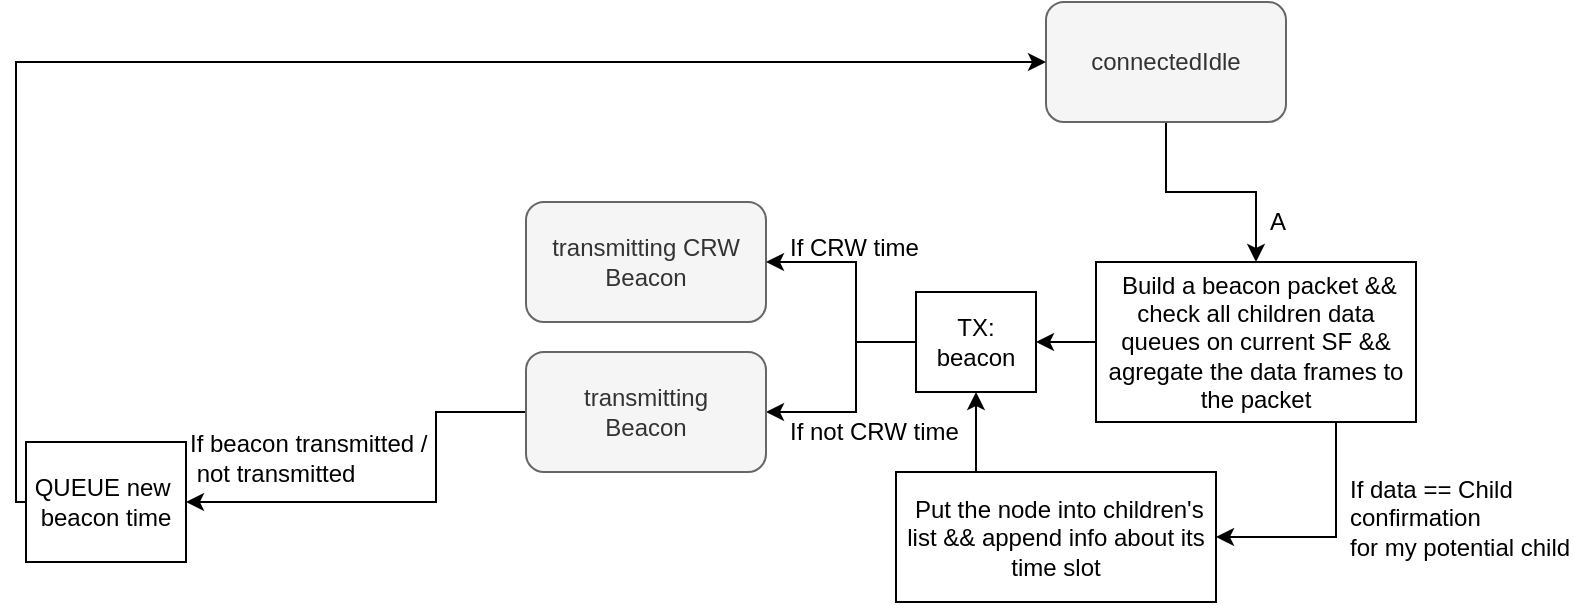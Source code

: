 <mxfile version="22.1.0" type="device">
  <diagram name="Page-1" id="fIDpOyRQobxb_MCxYIHS">
    <mxGraphModel dx="1434" dy="911" grid="1" gridSize="5" guides="1" tooltips="1" connect="1" arrows="1" fold="1" page="1" pageScale="1" pageWidth="850" pageHeight="1100" math="0" shadow="0">
      <root>
        <mxCell id="0" />
        <mxCell id="1" parent="0" />
        <mxCell id="QJhU5oRQL1Jb571ihN6a-230" style="edgeStyle=orthogonalEdgeStyle;rounded=0;orthogonalLoop=1;jettySize=auto;html=1;exitX=0;exitY=0.5;exitDx=0;exitDy=0;entryX=1;entryY=0.5;entryDx=0;entryDy=0;" parent="1" source="QJhU5oRQL1Jb571ihN6a-235" target="QJhU5oRQL1Jb571ihN6a-248" edge="1">
          <mxGeometry relative="1" as="geometry">
            <Array as="points">
              <mxPoint x="465" y="385" />
              <mxPoint x="465" y="430" />
            </Array>
          </mxGeometry>
        </mxCell>
        <mxCell id="QJhU5oRQL1Jb571ihN6a-231" value="" style="edgeStyle=orthogonalEdgeStyle;rounded=0;orthogonalLoop=1;jettySize=auto;html=1;" parent="1" source="QJhU5oRQL1Jb571ihN6a-232" target="QJhU5oRQL1Jb571ihN6a-235" edge="1">
          <mxGeometry relative="1" as="geometry">
            <Array as="points">
              <mxPoint x="675" y="350" />
              <mxPoint x="675" y="385" />
            </Array>
          </mxGeometry>
        </mxCell>
        <mxCell id="QJhU5oRQL1Jb571ihN6a-232" value="TX: beacon" style="rounded=0;whiteSpace=wrap;html=1;rotation=0;" parent="1" vertex="1">
          <mxGeometry x="705" y="325" width="60" height="50" as="geometry" />
        </mxCell>
        <mxCell id="QJhU5oRQL1Jb571ihN6a-233" style="edgeStyle=orthogonalEdgeStyle;rounded=0;orthogonalLoop=1;jettySize=auto;html=1;exitX=0.5;exitY=1;exitDx=0;exitDy=0;entryX=0.5;entryY=0;entryDx=0;entryDy=0;" parent="1" source="QJhU5oRQL1Jb571ihN6a-234" target="QJhU5oRQL1Jb571ihN6a-261" edge="1">
          <mxGeometry relative="1" as="geometry" />
        </mxCell>
        <mxCell id="QJhU5oRQL1Jb571ihN6a-234" value="&lt;div&gt;connectedIdle&lt;/div&gt;" style="rounded=1;whiteSpace=wrap;html=1;fillColor=#f5f5f5;fontColor=#333333;strokeColor=#666666;" parent="1" vertex="1">
          <mxGeometry x="770" y="180" width="120" height="60" as="geometry" />
        </mxCell>
        <mxCell id="QJhU5oRQL1Jb571ihN6a-235" value="transmitting&lt;br&gt;Beacon" style="rounded=1;whiteSpace=wrap;html=1;fillColor=#f5f5f5;fontColor=#333333;strokeColor=#666666;" parent="1" vertex="1">
          <mxGeometry x="510" y="355" width="120" height="60" as="geometry" />
        </mxCell>
        <mxCell id="QJhU5oRQL1Jb571ihN6a-236" value="transmitting CRW&lt;br&gt;Beacon" style="rounded=1;whiteSpace=wrap;html=1;fillColor=#f5f5f5;fontColor=#333333;strokeColor=#666666;" parent="1" vertex="1">
          <mxGeometry x="510" y="280" width="120" height="60" as="geometry" />
        </mxCell>
        <mxCell id="QJhU5oRQL1Jb571ihN6a-238" value="" style="edgeStyle=orthogonalEdgeStyle;rounded=0;orthogonalLoop=1;jettySize=auto;html=1;" parent="1" edge="1">
          <mxGeometry relative="1" as="geometry">
            <mxPoint x="675" y="350" as="sourcePoint" />
            <mxPoint x="630" y="310" as="targetPoint" />
            <Array as="points">
              <mxPoint x="675" y="310" />
            </Array>
          </mxGeometry>
        </mxCell>
        <mxCell id="QJhU5oRQL1Jb571ihN6a-270" style="edgeStyle=orthogonalEdgeStyle;rounded=0;orthogonalLoop=1;jettySize=auto;html=1;entryX=0;entryY=0.5;entryDx=0;entryDy=0;" parent="1" source="QJhU5oRQL1Jb571ihN6a-248" target="QJhU5oRQL1Jb571ihN6a-234" edge="1">
          <mxGeometry relative="1" as="geometry">
            <Array as="points">
              <mxPoint x="255" y="430" />
              <mxPoint x="255" y="210" />
            </Array>
          </mxGeometry>
        </mxCell>
        <mxCell id="QJhU5oRQL1Jb571ihN6a-248" value="QUEUE new&amp;nbsp; beacon time" style="rounded=0;whiteSpace=wrap;html=1;rotation=0;" parent="1" vertex="1">
          <mxGeometry x="260" y="400" width="80" height="60" as="geometry" />
        </mxCell>
        <mxCell id="QJhU5oRQL1Jb571ihN6a-249" value="&lt;div&gt;If beacon transmitted /&lt;/div&gt;&lt;div&gt;&amp;nbsp;not transmitted&lt;/div&gt;" style="text;html=1;align=left;verticalAlign=middle;resizable=0;points=[];autosize=1;" parent="1" vertex="1">
          <mxGeometry x="340" y="385" width="140" height="45" as="geometry" />
        </mxCell>
        <mxCell id="QJhU5oRQL1Jb571ihN6a-250" value="A" style="text;html=1;align=left;verticalAlign=middle;resizable=0;points=[];autosize=1;" parent="1" vertex="1">
          <mxGeometry x="880" y="275" width="30" height="30" as="geometry" />
        </mxCell>
        <mxCell id="QJhU5oRQL1Jb571ihN6a-258" value="If CRW time" style="text;html=1;align=left;verticalAlign=middle;resizable=0;points=[];autosize=1;" parent="1" vertex="1">
          <mxGeometry x="640" y="287.5" width="85" height="30" as="geometry" />
        </mxCell>
        <mxCell id="QJhU5oRQL1Jb571ihN6a-259" value="If not CRW time" style="text;html=1;align=left;verticalAlign=middle;resizable=0;points=[];autosize=1;" parent="1" vertex="1">
          <mxGeometry x="640" y="380" width="105" height="30" as="geometry" />
        </mxCell>
        <mxCell id="QJhU5oRQL1Jb571ihN6a-260" style="edgeStyle=orthogonalEdgeStyle;rounded=0;orthogonalLoop=1;jettySize=auto;html=1;exitX=0;exitY=0.5;exitDx=0;exitDy=0;entryX=1;entryY=0.5;entryDx=0;entryDy=0;" parent="1" source="QJhU5oRQL1Jb571ihN6a-261" target="QJhU5oRQL1Jb571ihN6a-232" edge="1">
          <mxGeometry relative="1" as="geometry" />
        </mxCell>
        <mxCell id="QJhU5oRQL1Jb571ihN6a-261" value="&amp;nbsp;Build a beacon packet &amp;amp;&amp;amp; check all&amp;nbsp;children data queues on current SF &amp;amp;&amp;amp; agregate the data frames to the packet" style="rounded=0;whiteSpace=wrap;html=1;rotation=0;" parent="1" vertex="1">
          <mxGeometry x="795" y="310" width="160" height="80" as="geometry" />
        </mxCell>
        <mxCell id="QJhU5oRQL1Jb571ihN6a-266" style="edgeStyle=orthogonalEdgeStyle;rounded=0;orthogonalLoop=1;jettySize=auto;html=1;exitX=0.25;exitY=0;exitDx=0;exitDy=0;entryX=0.5;entryY=1;entryDx=0;entryDy=0;" parent="1" source="QJhU5oRQL1Jb571ihN6a-267" target="QJhU5oRQL1Jb571ihN6a-232" edge="1">
          <mxGeometry relative="1" as="geometry" />
        </mxCell>
        <mxCell id="QJhU5oRQL1Jb571ihN6a-267" value="&amp;nbsp;Put the node into children&#39;s list &amp;amp;&amp;amp; append info about its time slot" style="rounded=0;whiteSpace=wrap;html=1;rotation=0;fillColor=#FFFFFF;strokeColor=#000000;" parent="1" vertex="1">
          <mxGeometry x="695" y="415" width="160" height="65" as="geometry" />
        </mxCell>
        <mxCell id="QJhU5oRQL1Jb571ihN6a-268" style="edgeStyle=orthogonalEdgeStyle;rounded=0;orthogonalLoop=1;jettySize=auto;html=1;entryX=1;entryY=0.5;entryDx=0;entryDy=0;exitX=0.75;exitY=1;exitDx=0;exitDy=0;" parent="1" source="QJhU5oRQL1Jb571ihN6a-261" target="QJhU5oRQL1Jb571ihN6a-267" edge="1">
          <mxGeometry relative="1" as="geometry">
            <mxPoint x="890" y="472.5" as="sourcePoint" />
          </mxGeometry>
        </mxCell>
        <mxCell id="QJhU5oRQL1Jb571ihN6a-269" value="&lt;div&gt;If data == Child confirmation &lt;br&gt;&lt;/div&gt;&lt;div&gt;for my potential child&lt;/div&gt;" style="text;whiteSpace=wrap;html=1;" parent="1" vertex="1">
          <mxGeometry x="920" y="410" width="112.5" height="40" as="geometry" />
        </mxCell>
      </root>
    </mxGraphModel>
  </diagram>
</mxfile>

